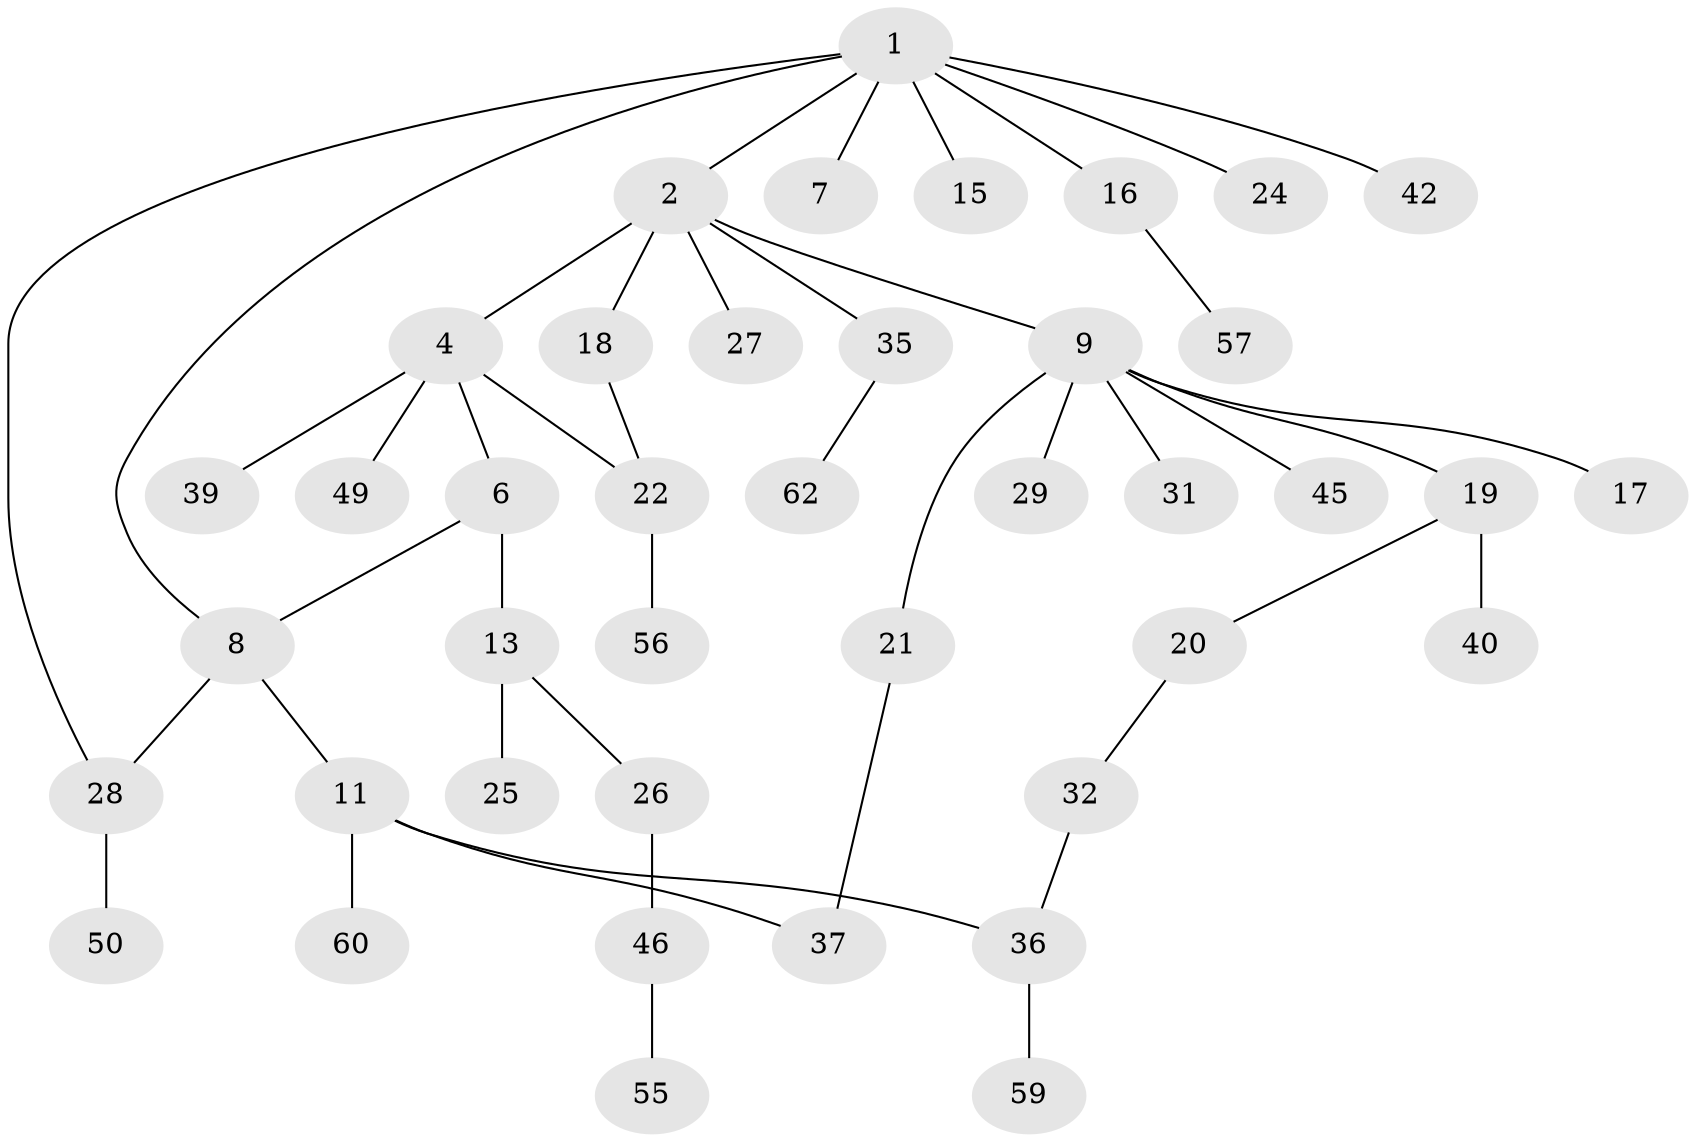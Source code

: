// original degree distribution, {5: 0.03125, 6: 0.015625, 3: 0.234375, 4: 0.03125, 2: 0.265625, 7: 0.015625, 1: 0.40625}
// Generated by graph-tools (version 1.1) at 2025/10/02/27/25 16:10:55]
// undirected, 41 vertices, 45 edges
graph export_dot {
graph [start="1"]
  node [color=gray90,style=filled];
  1 [super="+3"];
  2 [super="+12"];
  4 [super="+5"];
  6 [super="+41"];
  7 [super="+63"];
  8 [super="+48"];
  9 [super="+10"];
  11 [super="+64"];
  13 [super="+14"];
  15;
  16 [super="+33"];
  17 [super="+51"];
  18;
  19 [super="+38"];
  20 [super="+30"];
  21 [super="+43"];
  22 [super="+23"];
  24;
  25;
  26;
  27;
  28 [super="+34"];
  29;
  31;
  32 [super="+44"];
  35 [super="+52"];
  36 [super="+47"];
  37;
  39;
  40 [super="+53"];
  42;
  45;
  46 [super="+61"];
  49;
  50 [super="+54"];
  55;
  56;
  57 [super="+58"];
  59;
  60;
  62;
  1 -- 2;
  1 -- 7;
  1 -- 15;
  1 -- 24;
  1 -- 16;
  1 -- 8;
  1 -- 42;
  1 -- 28;
  2 -- 4;
  2 -- 9;
  2 -- 18;
  2 -- 35;
  2 -- 27;
  4 -- 39;
  4 -- 49;
  4 -- 6;
  4 -- 22;
  6 -- 13;
  6 -- 8;
  8 -- 11;
  8 -- 28;
  9 -- 17;
  9 -- 19;
  9 -- 29;
  9 -- 31;
  9 -- 45;
  9 -- 21;
  11 -- 60;
  11 -- 36;
  11 -- 37;
  13 -- 25;
  13 -- 26;
  16 -- 57;
  18 -- 22;
  19 -- 20;
  19 -- 40;
  20 -- 32;
  21 -- 37;
  22 -- 56;
  26 -- 46;
  28 -- 50;
  32 -- 36;
  35 -- 62;
  36 -- 59;
  46 -- 55;
}
